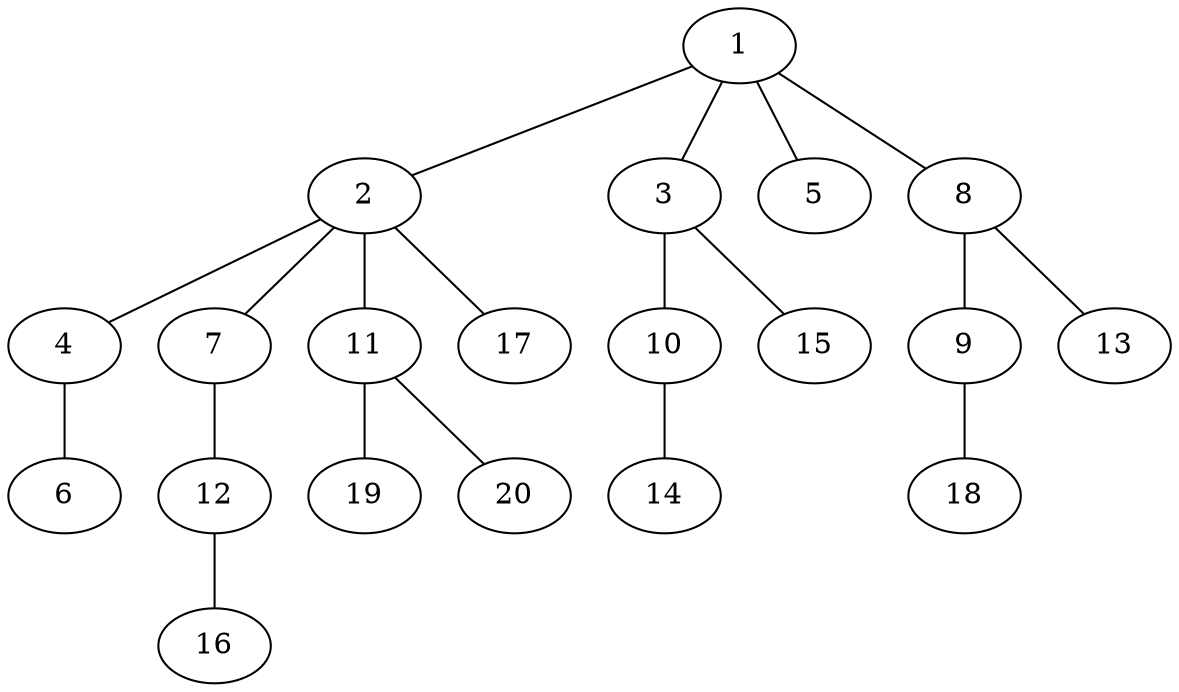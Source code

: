 graph graphname {1--2
1--3
1--5
1--8
2--4
2--7
2--11
2--17
3--10
3--15
4--6
7--12
8--9
8--13
9--18
10--14
11--19
11--20
12--16
}